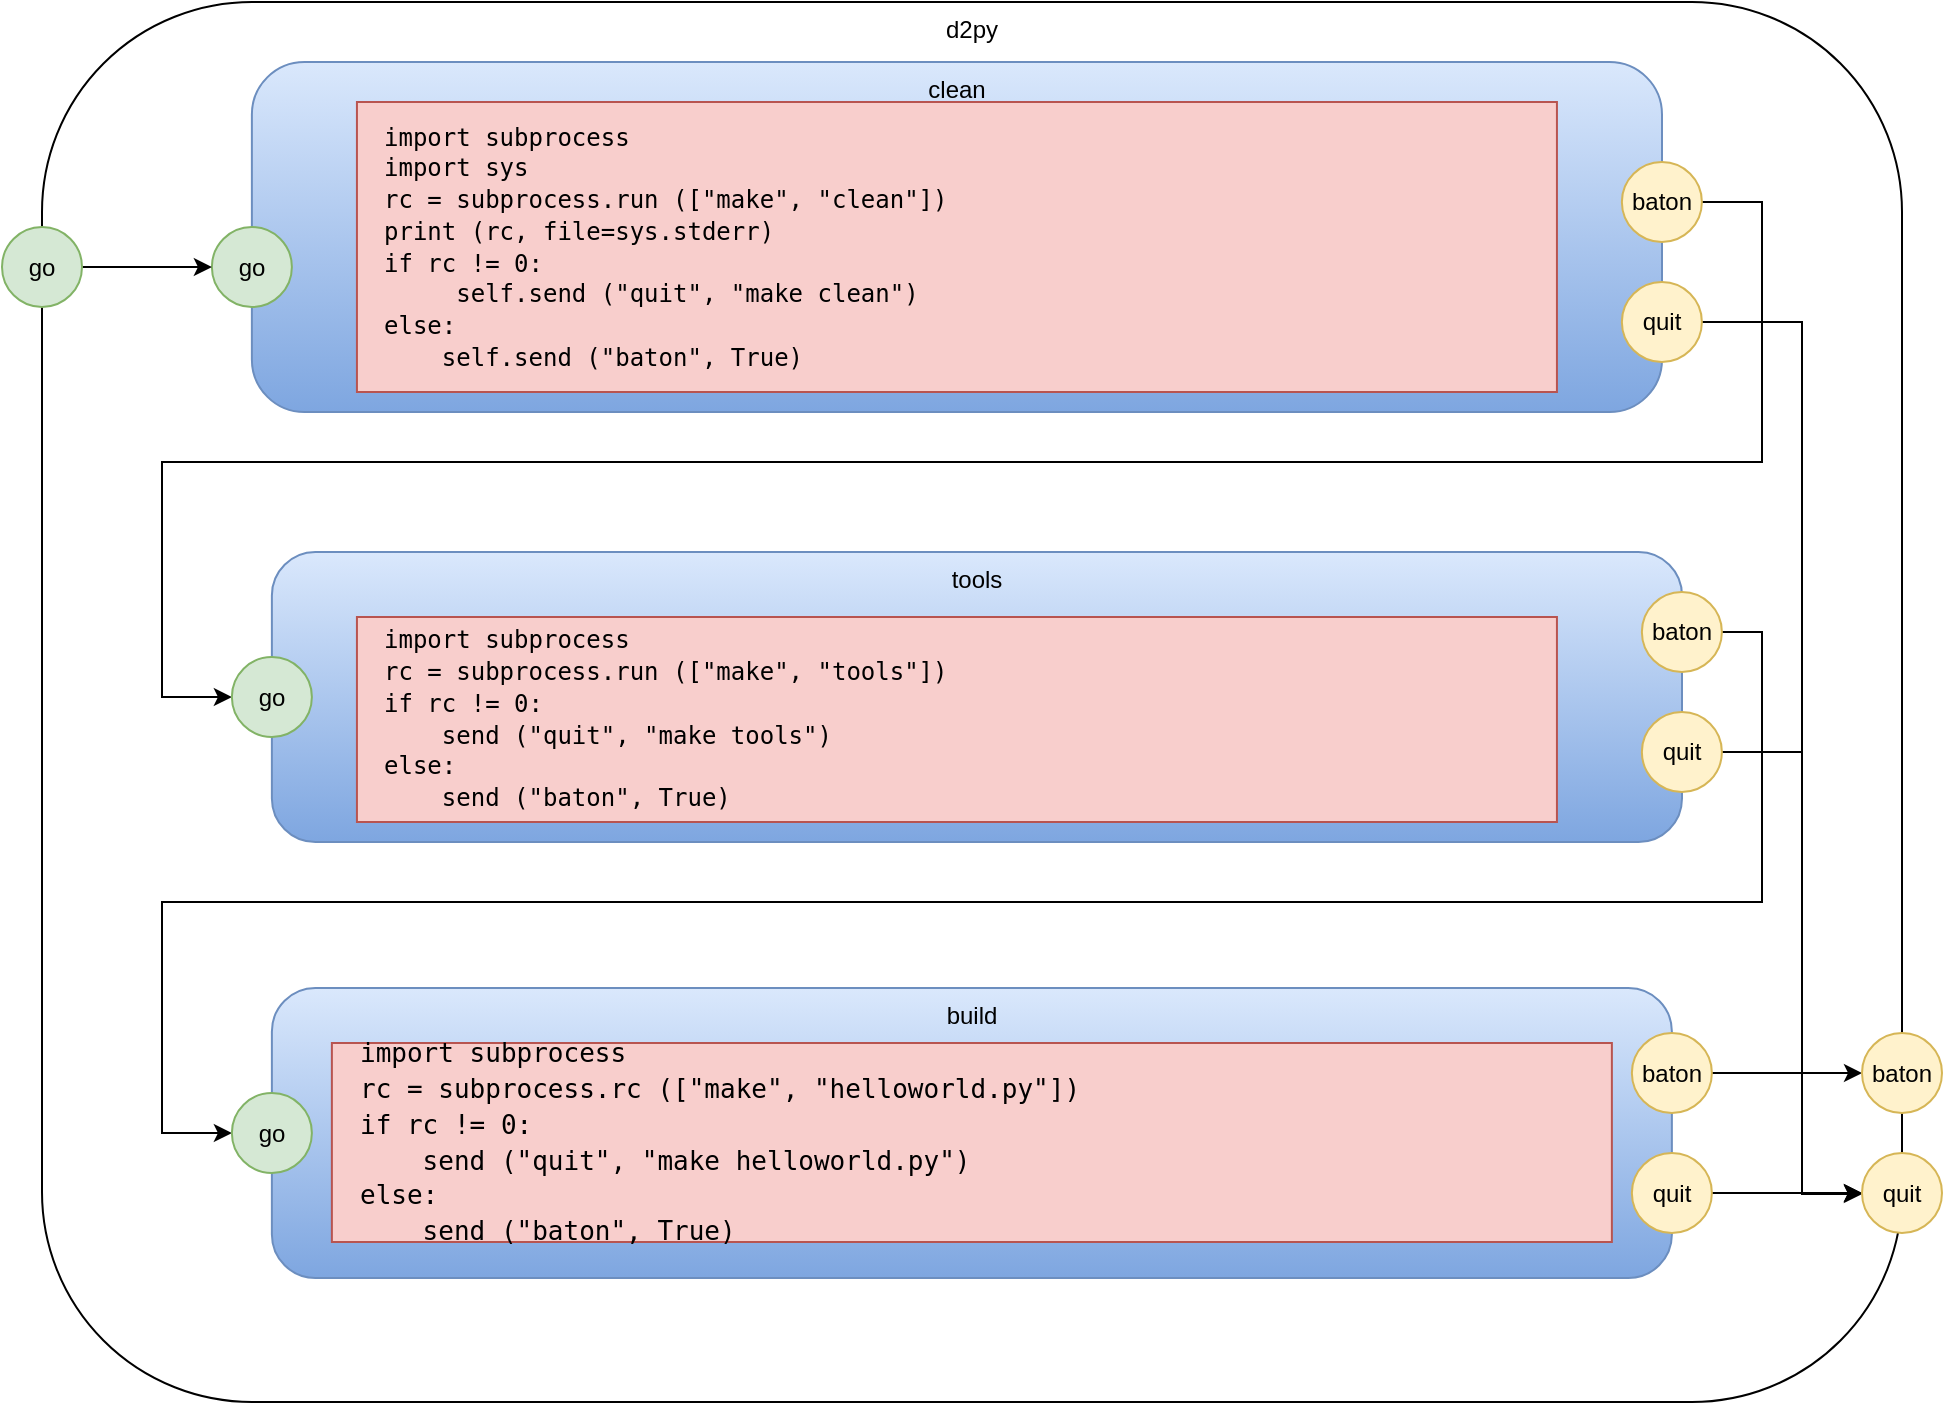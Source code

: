 <mxfile version="14.6.13" type="device"><diagram id="fo9xvGcHm88d3B_x5weG" name="d2py"><mxGraphModel dx="1106" dy="806" grid="1" gridSize="10" guides="1" tooltips="1" connect="1" arrows="1" fold="1" page="1" pageScale="1" pageWidth="1100" pageHeight="850" math="0" shadow="0"><root><mxCell id="0"/><mxCell id="1" parent="0"/><mxCell id="i5jZ3dy8F4nkPbaXPHF6-1" value="d2py" style="rounded=1;whiteSpace=wrap;html=1;verticalAlign=top;" parent="1" vertex="1"><mxGeometry x="70" y="60" width="930" height="700" as="geometry"/></mxCell><mxCell id="b8TCcNYkWDl19BBblSuP-18" value="tools" style="rounded=1;whiteSpace=wrap;html=1;verticalAlign=top;fillColor=#dae8fc;strokeColor=#6c8ebf;gradientColor=#7ea6e0;" parent="1" vertex="1"><mxGeometry x="184.94" y="335" width="705.06" height="145" as="geometry"/></mxCell><mxCell id="b8TCcNYkWDl19BBblSuP-23" value="build" style="rounded=1;whiteSpace=wrap;html=1;gradientColor=#7ea6e0;fillColor=#dae8fc;strokeColor=#6c8ebf;verticalAlign=top;" parent="1" vertex="1"><mxGeometry x="184.94" y="553" width="700" height="145" as="geometry"/></mxCell><mxCell id="b8TCcNYkWDl19BBblSuP-4" value="clean" style="rounded=1;whiteSpace=wrap;html=1;gradientColor=#7ea6e0;fillColor=#dae8fc;strokeColor=#6c8ebf;verticalAlign=top;" parent="1" vertex="1"><mxGeometry x="174.94" y="90" width="705.06" height="175" as="geometry"/></mxCell><mxCell id="b8TCcNYkWDl19BBblSuP-1" value="&lt;pre class=&quot;lang-py s-code-block&quot; style=&quot;margin-top: 0px ; margin-bottom: 0px ; padding: 12px ; border: 0px ; font-stretch: inherit ; line-height: 1.308 ; vertical-align: baseline ; box-sizing: inherit ; width: auto ; max-height: 600px ; overflow: auto ; border-radius: 5px ; overflow-wrap: normal&quot;&gt;import subprocess&lt;br&gt;import sys&lt;br&gt;rc = subprocess.run ([&quot;make&quot;, &quot;clean&quot;])&lt;br&gt;print (rc, file=sys.stderr)&lt;br&gt;if rc != 0:&lt;br&gt;     self.send (&quot;quit&quot;, &quot;make clean&quot;)&lt;br&gt;else:&lt;br&gt;    self.send (&quot;baton&quot;, True)&lt;/pre&gt;&lt;div&gt;&lt;/div&gt;" style="rounded=0;whiteSpace=wrap;html=1;fillColor=#f8cecc;strokeColor=#b85450;align=left;" parent="1" vertex="1"><mxGeometry x="227.47" y="110" width="600" height="145" as="geometry"/></mxCell><mxCell id="b8TCcNYkWDl19BBblSuP-2" value="&lt;pre class=&quot;lang-py s-code-block&quot; style=&quot;margin-top: 0px ; margin-bottom: 0px ; padding: 12px ; border: 0px ; font-stretch: inherit ; line-height: 1.308 ; vertical-align: baseline ; box-sizing: inherit ; width: auto ; max-height: 600px ; overflow: auto ; border-radius: 5px ; overflow-wrap: normal&quot;&gt;import subprocess&lt;br&gt;rc = subprocess.run ([&quot;make&quot;, &quot;tools&quot;])&lt;br&gt;if rc != 0:&lt;br&gt;    send (&quot;quit&quot;, &quot;make tools&quot;)&lt;br&gt;else:&lt;br&gt;    send (&quot;baton&quot;, True)&lt;/pre&gt;&lt;div&gt;&lt;/div&gt;" style="rounded=0;whiteSpace=wrap;html=1;fillColor=#f8cecc;strokeColor=#b85450;align=left;" parent="1" vertex="1"><mxGeometry x="227.47" y="367.5" width="600" height="102.5" as="geometry"/></mxCell><mxCell id="b8TCcNYkWDl19BBblSuP-3" value="&lt;pre class=&quot;lang-py s-code-block&quot; style=&quot;margin-top: 0px ; margin-bottom: 0px ; padding: 12px ; border: 0px ; font-stretch: inherit ; line-height: 1.308 ; vertical-align: baseline ; box-sizing: inherit ; width: auto ; max-height: 600px ; overflow: auto ; border-radius: 5px ; overflow-wrap: normal&quot;&gt;&lt;span style=&quot;font-size: 13px&quot;&gt;import subprocess&lt;br&gt;rc = subprocess.rc ([&quot;make&quot;, &quot;helloworld.py&quot;])&lt;br&gt;if rc != 0:&lt;br&gt;    send (&quot;quit&quot;, &quot;make helloworld.py&quot;)&lt;br&gt;else:&lt;br&gt;    send (&quot;baton&quot;, True)&lt;/span&gt;&lt;/pre&gt;&lt;div&gt;&lt;/div&gt;" style="rounded=0;whiteSpace=wrap;html=1;fillColor=#f8cecc;strokeColor=#b85450;align=left;" parent="1" vertex="1"><mxGeometry x="214.94" y="580.5" width="640" height="99.5" as="geometry"/></mxCell><mxCell id="b8TCcNYkWDl19BBblSuP-5" value="go" style="ellipse;whiteSpace=wrap;html=1;aspect=fixed;fillColor=#d5e8d4;strokeColor=#82b366;" parent="1" vertex="1"><mxGeometry x="154.94" y="172.5" width="40" height="40" as="geometry"/></mxCell><mxCell id="b8TCcNYkWDl19BBblSuP-30" style="edgeStyle=orthogonalEdgeStyle;rounded=0;orthogonalLoop=1;jettySize=auto;html=1;exitX=1;exitY=0.5;exitDx=0;exitDy=0;entryX=0;entryY=0.5;entryDx=0;entryDy=0;" parent="1" source="b8TCcNYkWDl19BBblSuP-6" target="b8TCcNYkWDl19BBblSuP-20" edge="1"><mxGeometry relative="1" as="geometry"><Array as="points"><mxPoint x="930" y="160"/><mxPoint x="930" y="290"/><mxPoint x="130" y="290"/><mxPoint x="130" y="408"/></Array></mxGeometry></mxCell><mxCell id="b8TCcNYkWDl19BBblSuP-6" value="baton" style="ellipse;whiteSpace=wrap;html=1;aspect=fixed;fillColor=#fff2cc;strokeColor=#d6b656;" parent="1" vertex="1"><mxGeometry x="859.94" y="140" width="40" height="40" as="geometry"/></mxCell><mxCell id="b8TCcNYkWDl19BBblSuP-40" style="edgeStyle=orthogonalEdgeStyle;rounded=0;orthogonalLoop=1;jettySize=auto;html=1;exitX=1;exitY=0.5;exitDx=0;exitDy=0;" parent="1" source="b8TCcNYkWDl19BBblSuP-7" target="b8TCcNYkWDl19BBblSuP-36" edge="1"><mxGeometry relative="1" as="geometry"><Array as="points"><mxPoint x="950" y="220"/><mxPoint x="950" y="656"/></Array></mxGeometry></mxCell><mxCell id="b8TCcNYkWDl19BBblSuP-7" value="quit" style="ellipse;whiteSpace=wrap;html=1;aspect=fixed;fillColor=#fff2cc;strokeColor=#d6b656;" parent="1" vertex="1"><mxGeometry x="859.94" y="200" width="40" height="40" as="geometry"/></mxCell><mxCell id="b8TCcNYkWDl19BBblSuP-20" value="go" style="ellipse;whiteSpace=wrap;html=1;aspect=fixed;fillColor=#d5e8d4;strokeColor=#82b366;" parent="1" vertex="1"><mxGeometry x="164.94" y="387.5" width="40" height="40" as="geometry"/></mxCell><mxCell id="b8TCcNYkWDl19BBblSuP-31" style="edgeStyle=orthogonalEdgeStyle;rounded=0;orthogonalLoop=1;jettySize=auto;html=1;exitX=1;exitY=0.5;exitDx=0;exitDy=0;entryX=0;entryY=0.5;entryDx=0;entryDy=0;" parent="1" source="b8TCcNYkWDl19BBblSuP-21" target="b8TCcNYkWDl19BBblSuP-25" edge="1"><mxGeometry relative="1" as="geometry"><Array as="points"><mxPoint x="930" y="375"/><mxPoint x="930" y="510"/><mxPoint x="130" y="510"/><mxPoint x="130" y="626"/></Array></mxGeometry></mxCell><mxCell id="b8TCcNYkWDl19BBblSuP-21" value="baton" style="ellipse;whiteSpace=wrap;html=1;aspect=fixed;fillColor=#fff2cc;strokeColor=#d6b656;" parent="1" vertex="1"><mxGeometry x="869.94" y="355" width="40" height="40" as="geometry"/></mxCell><mxCell id="b8TCcNYkWDl19BBblSuP-39" style="edgeStyle=orthogonalEdgeStyle;rounded=0;orthogonalLoop=1;jettySize=auto;html=1;exitX=1;exitY=0.5;exitDx=0;exitDy=0;entryX=0;entryY=0.5;entryDx=0;entryDy=0;" parent="1" source="b8TCcNYkWDl19BBblSuP-22" target="b8TCcNYkWDl19BBblSuP-36" edge="1"><mxGeometry relative="1" as="geometry"><Array as="points"><mxPoint x="950" y="435"/><mxPoint x="950" y="656"/></Array></mxGeometry></mxCell><mxCell id="b8TCcNYkWDl19BBblSuP-22" value="quit" style="ellipse;whiteSpace=wrap;html=1;aspect=fixed;fillColor=#fff2cc;strokeColor=#d6b656;" parent="1" vertex="1"><mxGeometry x="869.94" y="415" width="40" height="40" as="geometry"/></mxCell><mxCell id="b8TCcNYkWDl19BBblSuP-25" value="go" style="ellipse;whiteSpace=wrap;html=1;aspect=fixed;fillColor=#d5e8d4;strokeColor=#82b366;" parent="1" vertex="1"><mxGeometry x="164.94" y="605.5" width="40" height="40" as="geometry"/></mxCell><mxCell id="b8TCcNYkWDl19BBblSuP-35" style="edgeStyle=orthogonalEdgeStyle;rounded=0;orthogonalLoop=1;jettySize=auto;html=1;exitX=1;exitY=0.5;exitDx=0;exitDy=0;entryX=0;entryY=0.5;entryDx=0;entryDy=0;" parent="1" source="b8TCcNYkWDl19BBblSuP-26" target="b8TCcNYkWDl19BBblSuP-34" edge="1"><mxGeometry relative="1" as="geometry"/></mxCell><mxCell id="b8TCcNYkWDl19BBblSuP-26" value="baton" style="ellipse;whiteSpace=wrap;html=1;aspect=fixed;fillColor=#fff2cc;strokeColor=#d6b656;" parent="1" vertex="1"><mxGeometry x="864.94" y="575.5" width="40" height="40" as="geometry"/></mxCell><mxCell id="b8TCcNYkWDl19BBblSuP-37" style="edgeStyle=orthogonalEdgeStyle;rounded=0;orthogonalLoop=1;jettySize=auto;html=1;exitX=1;exitY=0.5;exitDx=0;exitDy=0;entryX=0;entryY=0.5;entryDx=0;entryDy=0;" parent="1" source="b8TCcNYkWDl19BBblSuP-27" target="b8TCcNYkWDl19BBblSuP-36" edge="1"><mxGeometry relative="1" as="geometry"/></mxCell><mxCell id="b8TCcNYkWDl19BBblSuP-27" value="quit" style="ellipse;whiteSpace=wrap;html=1;aspect=fixed;fillColor=#fff2cc;strokeColor=#d6b656;" parent="1" vertex="1"><mxGeometry x="864.94" y="635.5" width="40" height="40" as="geometry"/></mxCell><mxCell id="b8TCcNYkWDl19BBblSuP-33" style="edgeStyle=orthogonalEdgeStyle;rounded=0;orthogonalLoop=1;jettySize=auto;html=1;exitX=1;exitY=0.5;exitDx=0;exitDy=0;entryX=0;entryY=0.5;entryDx=0;entryDy=0;" parent="1" source="b8TCcNYkWDl19BBblSuP-32" target="b8TCcNYkWDl19BBblSuP-5" edge="1"><mxGeometry relative="1" as="geometry"/></mxCell><mxCell id="b8TCcNYkWDl19BBblSuP-32" value="go" style="ellipse;whiteSpace=wrap;html=1;aspect=fixed;fillColor=#d5e8d4;strokeColor=#82b366;" parent="1" vertex="1"><mxGeometry x="50" y="172.5" width="40" height="40" as="geometry"/></mxCell><mxCell id="b8TCcNYkWDl19BBblSuP-34" value="baton" style="ellipse;whiteSpace=wrap;html=1;aspect=fixed;fillColor=#fff2cc;strokeColor=#d6b656;" parent="1" vertex="1"><mxGeometry x="980" y="575.5" width="40" height="40" as="geometry"/></mxCell><mxCell id="b8TCcNYkWDl19BBblSuP-36" value="quit" style="ellipse;whiteSpace=wrap;html=1;aspect=fixed;fillColor=#fff2cc;strokeColor=#d6b656;" parent="1" vertex="1"><mxGeometry x="980" y="635.5" width="40" height="40" as="geometry"/></mxCell></root></mxGraphModel></diagram></mxfile>